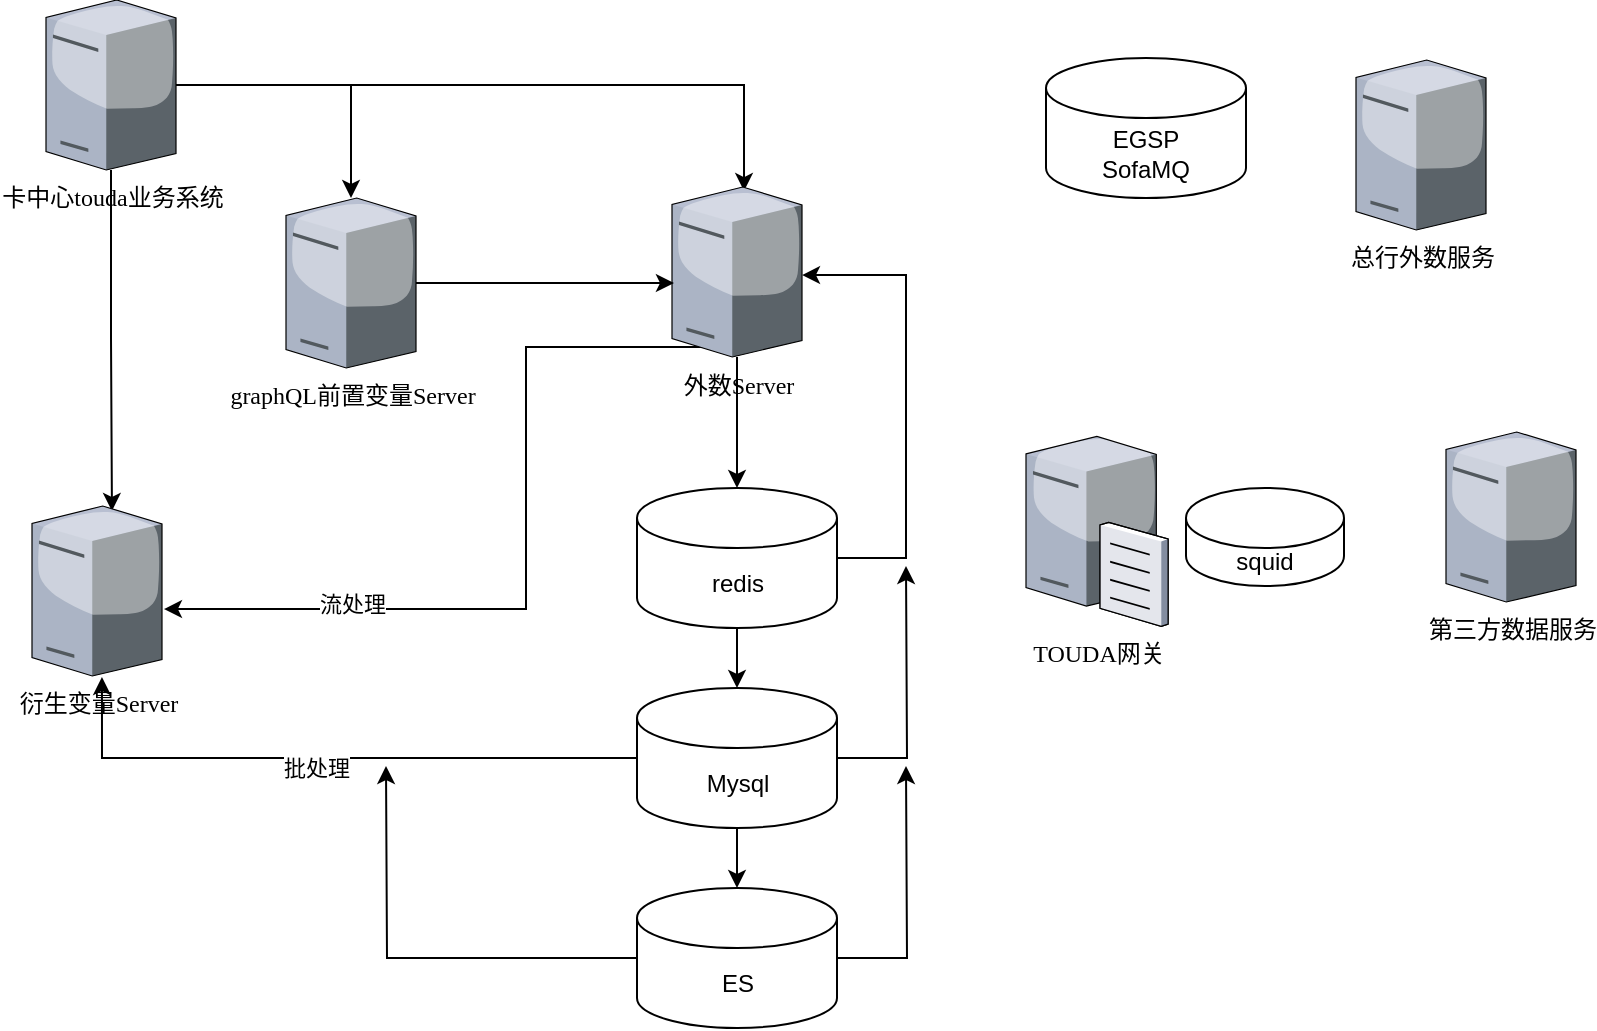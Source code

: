 <mxfile version="21.2.1" type="github">
  <diagram name="Page-1" id="822b0af5-4adb-64df-f703-e8dfc1f81529">
    <mxGraphModel dx="1106" dy="747" grid="1" gridSize="10" guides="1" tooltips="1" connect="1" arrows="1" fold="1" page="1" pageScale="1" pageWidth="1100" pageHeight="850" background="none" math="0" shadow="0">
      <root>
        <mxCell id="0" />
        <mxCell id="1" parent="0" />
        <mxCell id="7d933b09d9755ecc-5" value="TOUDA网关" style="verticalLabelPosition=bottom;aspect=fixed;html=1;verticalAlign=top;strokeColor=none;shape=mxgraph.citrix.file_server;rounded=0;shadow=0;comic=0;fontFamily=Verdana;" parent="1" vertex="1">
          <mxGeometry x="600" y="363" width="71" height="97" as="geometry" />
        </mxCell>
        <mxCell id="flJZxsW0R2KYNrVLg4lC-15" value="" style="edgeStyle=orthogonalEdgeStyle;rounded=0;orthogonalLoop=1;jettySize=auto;html=1;entryX=0.554;entryY=0.024;entryDx=0;entryDy=0;entryPerimeter=0;" edge="1" parent="1" source="7d933b09d9755ecc-9" target="7d933b09d9755ecc-34">
          <mxGeometry relative="1" as="geometry">
            <mxPoint x="280" y="283" as="targetPoint" />
          </mxGeometry>
        </mxCell>
        <mxCell id="flJZxsW0R2KYNrVLg4lC-16" value="" style="edgeStyle=orthogonalEdgeStyle;rounded=0;orthogonalLoop=1;jettySize=auto;html=1;" edge="1" parent="1" source="7d933b09d9755ecc-9" target="flJZxsW0R2KYNrVLg4lC-5">
          <mxGeometry relative="1" as="geometry" />
        </mxCell>
        <mxCell id="flJZxsW0R2KYNrVLg4lC-28" value="" style="edgeStyle=orthogonalEdgeStyle;rounded=0;orthogonalLoop=1;jettySize=auto;html=1;entryX=0.615;entryY=0.029;entryDx=0;entryDy=0;entryPerimeter=0;" edge="1" parent="1" source="7d933b09d9755ecc-9" target="flJZxsW0R2KYNrVLg4lC-26">
          <mxGeometry relative="1" as="geometry">
            <mxPoint x="142.5" y="312" as="targetPoint" />
          </mxGeometry>
        </mxCell>
        <mxCell id="7d933b09d9755ecc-9" value="卡中心touda业务系统" style="verticalLabelPosition=bottom;aspect=fixed;html=1;verticalAlign=top;strokeColor=none;shape=mxgraph.citrix.tower_server;rounded=0;shadow=0;comic=0;fontFamily=Verdana;" parent="1" vertex="1">
          <mxGeometry x="110" y="147" width="65" height="85" as="geometry" />
        </mxCell>
        <mxCell id="flJZxsW0R2KYNrVLg4lC-17" value="" style="edgeStyle=orthogonalEdgeStyle;rounded=0;orthogonalLoop=1;jettySize=auto;html=1;entryX=1.015;entryY=0.606;entryDx=0;entryDy=0;entryPerimeter=0;exitX=0.446;exitY=0.941;exitDx=0;exitDy=0;exitPerimeter=0;" edge="1" parent="1" source="7d933b09d9755ecc-34" target="flJZxsW0R2KYNrVLg4lC-26">
          <mxGeometry relative="1" as="geometry">
            <Array as="points">
              <mxPoint x="350" y="321" />
              <mxPoint x="350" y="452" />
            </Array>
          </mxGeometry>
        </mxCell>
        <mxCell id="flJZxsW0R2KYNrVLg4lC-33" value="流处理" style="edgeLabel;html=1;align=center;verticalAlign=middle;resizable=0;points=[];" vertex="1" connectable="0" parent="flJZxsW0R2KYNrVLg4lC-17">
          <mxGeometry x="0.546" y="-3" relative="1" as="geometry">
            <mxPoint as="offset" />
          </mxGeometry>
        </mxCell>
        <mxCell id="flJZxsW0R2KYNrVLg4lC-29" value="" style="edgeStyle=orthogonalEdgeStyle;rounded=0;orthogonalLoop=1;jettySize=auto;html=1;" edge="1" parent="1" source="7d933b09d9755ecc-34" target="flJZxsW0R2KYNrVLg4lC-2">
          <mxGeometry relative="1" as="geometry" />
        </mxCell>
        <mxCell id="7d933b09d9755ecc-34" value="外数Server" style="verticalLabelPosition=bottom;aspect=fixed;html=1;verticalAlign=top;strokeColor=none;shape=mxgraph.citrix.tower_server;rounded=0;shadow=0;comic=0;fontFamily=Verdana;" parent="1" vertex="1">
          <mxGeometry x="423" y="240.5" width="65" height="85" as="geometry" />
        </mxCell>
        <mxCell id="flJZxsW0R2KYNrVLg4lC-1" value="EGSP&lt;br&gt;SofaMQ" style="shape=cylinder3;whiteSpace=wrap;html=1;boundedLbl=1;backgroundOutline=1;size=15;" vertex="1" parent="1">
          <mxGeometry x="610" y="176" width="100" height="70" as="geometry" />
        </mxCell>
        <mxCell id="flJZxsW0R2KYNrVLg4lC-20" value="" style="edgeStyle=orthogonalEdgeStyle;rounded=0;orthogonalLoop=1;jettySize=auto;html=1;entryX=1;entryY=0.518;entryDx=0;entryDy=0;entryPerimeter=0;" edge="1" parent="1" source="flJZxsW0R2KYNrVLg4lC-2" target="7d933b09d9755ecc-34">
          <mxGeometry relative="1" as="geometry">
            <mxPoint x="530" y="270" as="targetPoint" />
            <Array as="points">
              <mxPoint x="540" y="426" />
              <mxPoint x="540" y="285" />
            </Array>
          </mxGeometry>
        </mxCell>
        <mxCell id="flJZxsW0R2KYNrVLg4lC-2" value="redis" style="shape=cylinder3;whiteSpace=wrap;html=1;boundedLbl=1;backgroundOutline=1;size=15;" vertex="1" parent="1">
          <mxGeometry x="405.5" y="391" width="100" height="70" as="geometry" />
        </mxCell>
        <mxCell id="flJZxsW0R2KYNrVLg4lC-18" value="" style="edgeStyle=orthogonalEdgeStyle;rounded=0;orthogonalLoop=1;jettySize=auto;html=1;exitX=0.5;exitY=1;exitDx=0;exitDy=0;exitPerimeter=0;" edge="1" parent="1" source="flJZxsW0R2KYNrVLg4lC-3" target="flJZxsW0R2KYNrVLg4lC-4">
          <mxGeometry relative="1" as="geometry" />
        </mxCell>
        <mxCell id="flJZxsW0R2KYNrVLg4lC-19" value="" style="edgeStyle=orthogonalEdgeStyle;rounded=0;orthogonalLoop=1;jettySize=auto;html=1;exitX=0.5;exitY=1;exitDx=0;exitDy=0;exitPerimeter=0;entryX=0.5;entryY=0;entryDx=0;entryDy=0;entryPerimeter=0;" edge="1" parent="1" source="flJZxsW0R2KYNrVLg4lC-2" target="flJZxsW0R2KYNrVLg4lC-3">
          <mxGeometry relative="1" as="geometry">
            <mxPoint x="530" y="490" as="targetPoint" />
          </mxGeometry>
        </mxCell>
        <mxCell id="flJZxsW0R2KYNrVLg4lC-22" value="" style="edgeStyle=orthogonalEdgeStyle;rounded=0;orthogonalLoop=1;jettySize=auto;html=1;" edge="1" parent="1" source="flJZxsW0R2KYNrVLg4lC-3">
          <mxGeometry relative="1" as="geometry">
            <mxPoint x="540" y="430" as="targetPoint" />
          </mxGeometry>
        </mxCell>
        <mxCell id="flJZxsW0R2KYNrVLg4lC-3" value="Mysql" style="shape=cylinder3;whiteSpace=wrap;html=1;boundedLbl=1;backgroundOutline=1;size=15;" vertex="1" parent="1">
          <mxGeometry x="405.5" y="491" width="100" height="70" as="geometry" />
        </mxCell>
        <mxCell id="flJZxsW0R2KYNrVLg4lC-25" value="" style="edgeStyle=orthogonalEdgeStyle;rounded=0;orthogonalLoop=1;jettySize=auto;html=1;" edge="1" parent="1" source="flJZxsW0R2KYNrVLg4lC-4">
          <mxGeometry relative="1" as="geometry">
            <mxPoint x="540" y="530" as="targetPoint" />
          </mxGeometry>
        </mxCell>
        <mxCell id="flJZxsW0R2KYNrVLg4lC-4" value="ES" style="shape=cylinder3;whiteSpace=wrap;html=1;boundedLbl=1;backgroundOutline=1;size=15;" vertex="1" parent="1">
          <mxGeometry x="405.5" y="591" width="100" height="70" as="geometry" />
        </mxCell>
        <mxCell id="flJZxsW0R2KYNrVLg4lC-13" value="" style="edgeStyle=orthogonalEdgeStyle;rounded=0;orthogonalLoop=1;jettySize=auto;html=1;entryX=0.015;entryY=0.565;entryDx=0;entryDy=0;entryPerimeter=0;" edge="1" parent="1" source="flJZxsW0R2KYNrVLg4lC-5" target="7d933b09d9755ecc-34">
          <mxGeometry relative="1" as="geometry">
            <mxPoint x="425" y="410" as="targetPoint" />
          </mxGeometry>
        </mxCell>
        <mxCell id="flJZxsW0R2KYNrVLg4lC-5" value="graphQL前置变量Server" style="verticalLabelPosition=bottom;aspect=fixed;html=1;verticalAlign=top;strokeColor=none;shape=mxgraph.citrix.tower_server;rounded=0;shadow=0;comic=0;fontFamily=Verdana;" vertex="1" parent="1">
          <mxGeometry x="230" y="246" width="65" height="85" as="geometry" />
        </mxCell>
        <mxCell id="flJZxsW0R2KYNrVLg4lC-6" value="总行外数服务" style="verticalLabelPosition=bottom;aspect=fixed;html=1;verticalAlign=top;strokeColor=none;shape=mxgraph.citrix.tower_server;rounded=0;shadow=0;comic=0;fontFamily=Verdana;" vertex="1" parent="1">
          <mxGeometry x="765" y="177" width="65" height="85" as="geometry" />
        </mxCell>
        <mxCell id="flJZxsW0R2KYNrVLg4lC-7" value="第三方数据服务" style="verticalLabelPosition=bottom;aspect=fixed;html=1;verticalAlign=top;strokeColor=none;shape=mxgraph.citrix.tower_server;rounded=0;shadow=0;comic=0;fontFamily=Verdana;" vertex="1" parent="1">
          <mxGeometry x="810" y="363" width="65" height="85" as="geometry" />
        </mxCell>
        <mxCell id="flJZxsW0R2KYNrVLg4lC-11" value="squid" style="shape=cylinder3;whiteSpace=wrap;html=1;boundedLbl=1;backgroundOutline=1;size=15;" vertex="1" parent="1">
          <mxGeometry x="680" y="391" width="79" height="49" as="geometry" />
        </mxCell>
        <mxCell id="flJZxsW0R2KYNrVLg4lC-26" value="衍生变量Server" style="verticalLabelPosition=bottom;aspect=fixed;html=1;verticalAlign=top;strokeColor=none;shape=mxgraph.citrix.tower_server;rounded=0;shadow=0;comic=0;fontFamily=Verdana;" vertex="1" parent="1">
          <mxGeometry x="103" y="400" width="65" height="85" as="geometry" />
        </mxCell>
        <mxCell id="flJZxsW0R2KYNrVLg4lC-30" value="" style="edgeStyle=orthogonalEdgeStyle;rounded=0;orthogonalLoop=1;jettySize=auto;html=1;entryX=0.538;entryY=1.006;entryDx=0;entryDy=0;entryPerimeter=0;exitX=0;exitY=0.5;exitDx=0;exitDy=0;exitPerimeter=0;" edge="1" parent="1" source="flJZxsW0R2KYNrVLg4lC-3" target="flJZxsW0R2KYNrVLg4lC-26">
          <mxGeometry relative="1" as="geometry">
            <mxPoint x="330" y="530" as="sourcePoint" />
            <mxPoint x="140" y="490" as="targetPoint" />
          </mxGeometry>
        </mxCell>
        <mxCell id="flJZxsW0R2KYNrVLg4lC-32" value="批处理" style="edgeLabel;html=1;align=center;verticalAlign=middle;resizable=0;points=[];" vertex="1" connectable="0" parent="flJZxsW0R2KYNrVLg4lC-30">
          <mxGeometry x="0.042" y="5" relative="1" as="geometry">
            <mxPoint as="offset" />
          </mxGeometry>
        </mxCell>
        <mxCell id="flJZxsW0R2KYNrVLg4lC-31" value="" style="edgeStyle=orthogonalEdgeStyle;rounded=0;orthogonalLoop=1;jettySize=auto;html=1;exitX=0;exitY=0.5;exitDx=0;exitDy=0;exitPerimeter=0;" edge="1" parent="1" source="flJZxsW0R2KYNrVLg4lC-4">
          <mxGeometry relative="1" as="geometry">
            <mxPoint x="396.5" y="610" as="sourcePoint" />
            <mxPoint x="280" y="530" as="targetPoint" />
          </mxGeometry>
        </mxCell>
      </root>
    </mxGraphModel>
  </diagram>
</mxfile>
